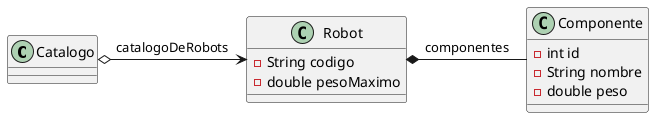 @startuml
class Catalogo {

}

class Robot {
- String codigo
- double pesoMaximo
  }

class Componente {
- int id
- String nombre
- double peso
  }

Catalogo  o-> Robot : catalogoDeRobots
Robot *- Componente : componentes
@enduml